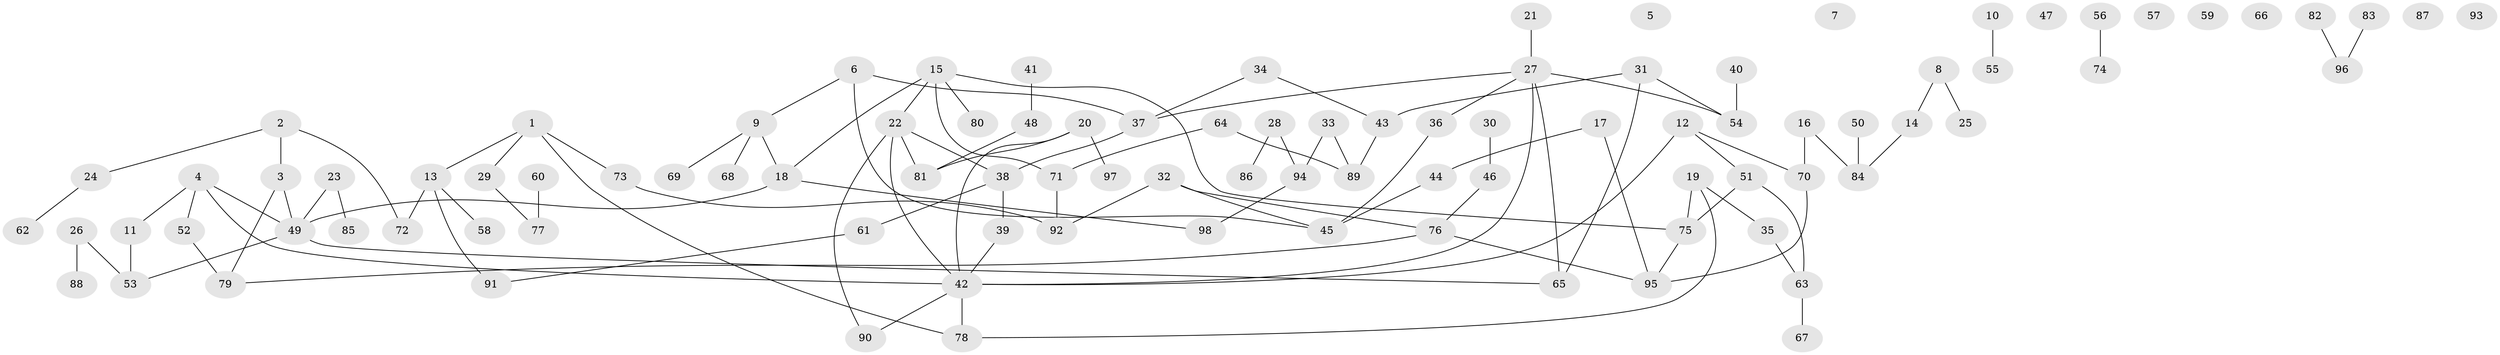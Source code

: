 // Generated by graph-tools (version 1.1) at 2025/39/03/09/25 04:39:11]
// undirected, 98 vertices, 111 edges
graph export_dot {
graph [start="1"]
  node [color=gray90,style=filled];
  1;
  2;
  3;
  4;
  5;
  6;
  7;
  8;
  9;
  10;
  11;
  12;
  13;
  14;
  15;
  16;
  17;
  18;
  19;
  20;
  21;
  22;
  23;
  24;
  25;
  26;
  27;
  28;
  29;
  30;
  31;
  32;
  33;
  34;
  35;
  36;
  37;
  38;
  39;
  40;
  41;
  42;
  43;
  44;
  45;
  46;
  47;
  48;
  49;
  50;
  51;
  52;
  53;
  54;
  55;
  56;
  57;
  58;
  59;
  60;
  61;
  62;
  63;
  64;
  65;
  66;
  67;
  68;
  69;
  70;
  71;
  72;
  73;
  74;
  75;
  76;
  77;
  78;
  79;
  80;
  81;
  82;
  83;
  84;
  85;
  86;
  87;
  88;
  89;
  90;
  91;
  92;
  93;
  94;
  95;
  96;
  97;
  98;
  1 -- 13;
  1 -- 29;
  1 -- 73;
  1 -- 78;
  2 -- 3;
  2 -- 24;
  2 -- 72;
  3 -- 49;
  3 -- 79;
  4 -- 11;
  4 -- 42;
  4 -- 49;
  4 -- 52;
  6 -- 9;
  6 -- 37;
  6 -- 45;
  8 -- 14;
  8 -- 25;
  9 -- 18;
  9 -- 68;
  9 -- 69;
  10 -- 55;
  11 -- 53;
  12 -- 42;
  12 -- 51;
  12 -- 70;
  13 -- 58;
  13 -- 72;
  13 -- 91;
  14 -- 84;
  15 -- 18;
  15 -- 22;
  15 -- 71;
  15 -- 75;
  15 -- 80;
  16 -- 70;
  16 -- 84;
  17 -- 44;
  17 -- 95;
  18 -- 49;
  18 -- 98;
  19 -- 35;
  19 -- 75;
  19 -- 78;
  20 -- 42;
  20 -- 81;
  20 -- 97;
  21 -- 27;
  22 -- 38;
  22 -- 42;
  22 -- 81;
  22 -- 90;
  23 -- 49;
  23 -- 85;
  24 -- 62;
  26 -- 53;
  26 -- 88;
  27 -- 36;
  27 -- 37;
  27 -- 42;
  27 -- 54;
  27 -- 65;
  28 -- 86;
  28 -- 94;
  29 -- 77;
  30 -- 46;
  31 -- 43;
  31 -- 54;
  31 -- 65;
  32 -- 45;
  32 -- 76;
  32 -- 92;
  33 -- 89;
  33 -- 94;
  34 -- 37;
  34 -- 43;
  35 -- 63;
  36 -- 45;
  37 -- 38;
  38 -- 39;
  38 -- 61;
  39 -- 42;
  40 -- 54;
  41 -- 48;
  42 -- 78;
  42 -- 90;
  43 -- 89;
  44 -- 45;
  46 -- 76;
  48 -- 81;
  49 -- 53;
  49 -- 65;
  50 -- 84;
  51 -- 63;
  51 -- 75;
  52 -- 79;
  56 -- 74;
  60 -- 77;
  61 -- 91;
  63 -- 67;
  64 -- 71;
  64 -- 89;
  70 -- 95;
  71 -- 92;
  73 -- 92;
  75 -- 95;
  76 -- 79;
  76 -- 95;
  82 -- 96;
  83 -- 96;
  94 -- 98;
}
